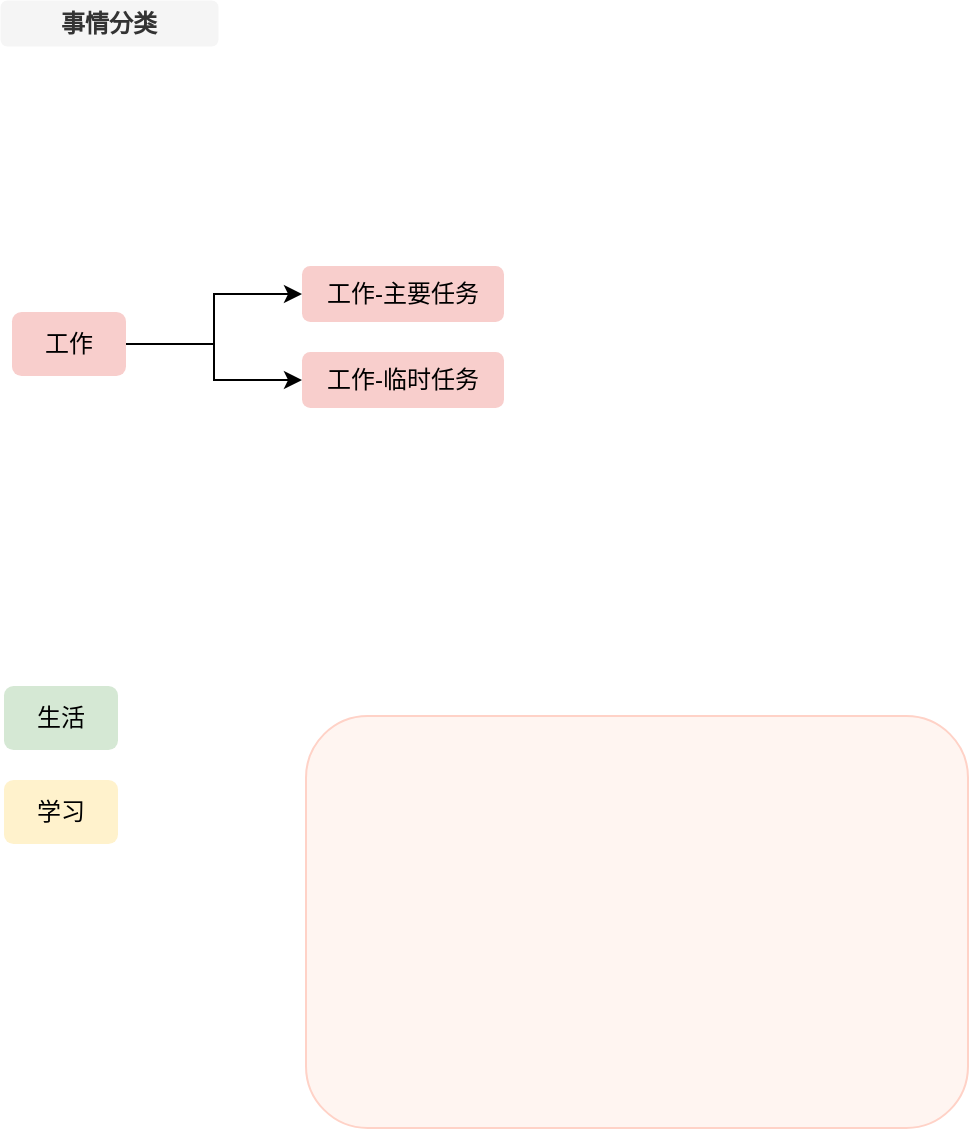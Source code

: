 <mxfile version="21.5.0" type="device">
  <diagram name="第 1 页" id="H59jc9VF-FiQIT_BkbZZ">
    <mxGraphModel dx="1098" dy="818" grid="0" gridSize="10" guides="1" tooltips="1" connect="1" arrows="1" fold="1" page="1" pageScale="1" pageWidth="827" pageHeight="1169" math="0" shadow="0">
      <root>
        <mxCell id="0" />
        <mxCell id="1" parent="0" />
        <mxCell id="DksTQQRZfENPTGobrnyo-1" value="事情分类" style="rounded=1;whiteSpace=wrap;html=1;fillColor=#f5f5f5;fontColor=#333333;strokeColor=none;strokeWidth=0;fontStyle=1" vertex="1" parent="1">
          <mxGeometry x="64" y="270" width="109" height="23" as="geometry" />
        </mxCell>
        <mxCell id="DksTQQRZfENPTGobrnyo-2" value="" style="rounded=1;whiteSpace=wrap;html=1;fillColor=#FFF5F1;strokeColor=#FFD2C7;" vertex="1" parent="1">
          <mxGeometry x="217" y="628" width="331" height="206" as="geometry" />
        </mxCell>
        <mxCell id="DksTQQRZfENPTGobrnyo-3" value="生活" style="rounded=1;whiteSpace=wrap;html=1;fillColor=#d5e8d4;strokeColor=none;" vertex="1" parent="1">
          <mxGeometry x="66" y="613" width="57" height="32" as="geometry" />
        </mxCell>
        <mxCell id="DksTQQRZfENPTGobrnyo-7" value="" style="edgeStyle=orthogonalEdgeStyle;rounded=0;orthogonalLoop=1;jettySize=auto;html=1;" edge="1" parent="1" source="DksTQQRZfENPTGobrnyo-4" target="DksTQQRZfENPTGobrnyo-6">
          <mxGeometry relative="1" as="geometry" />
        </mxCell>
        <mxCell id="DksTQQRZfENPTGobrnyo-9" style="edgeStyle=orthogonalEdgeStyle;rounded=0;orthogonalLoop=1;jettySize=auto;html=1;exitX=1;exitY=0.5;exitDx=0;exitDy=0;entryX=0;entryY=0.5;entryDx=0;entryDy=0;" edge="1" parent="1" source="DksTQQRZfENPTGobrnyo-4" target="DksTQQRZfENPTGobrnyo-8">
          <mxGeometry relative="1" as="geometry" />
        </mxCell>
        <mxCell id="DksTQQRZfENPTGobrnyo-4" value="工作" style="rounded=1;whiteSpace=wrap;html=1;fillColor=#f8cecc;strokeColor=none;" vertex="1" parent="1">
          <mxGeometry x="70" y="426" width="57" height="32" as="geometry" />
        </mxCell>
        <mxCell id="DksTQQRZfENPTGobrnyo-5" value="学习" style="rounded=1;whiteSpace=wrap;html=1;fillColor=#fff2cc;strokeColor=none;" vertex="1" parent="1">
          <mxGeometry x="66" y="660" width="57" height="32" as="geometry" />
        </mxCell>
        <mxCell id="DksTQQRZfENPTGobrnyo-6" value="工作-主要任务" style="rounded=1;whiteSpace=wrap;html=1;fillColor=#f8cecc;strokeColor=none;" vertex="1" parent="1">
          <mxGeometry x="215" y="403" width="101" height="28" as="geometry" />
        </mxCell>
        <mxCell id="DksTQQRZfENPTGobrnyo-8" value="工作-临时任务" style="rounded=1;whiteSpace=wrap;html=1;fillColor=#f8cecc;strokeColor=none;" vertex="1" parent="1">
          <mxGeometry x="215" y="446" width="101" height="28" as="geometry" />
        </mxCell>
      </root>
    </mxGraphModel>
  </diagram>
</mxfile>
